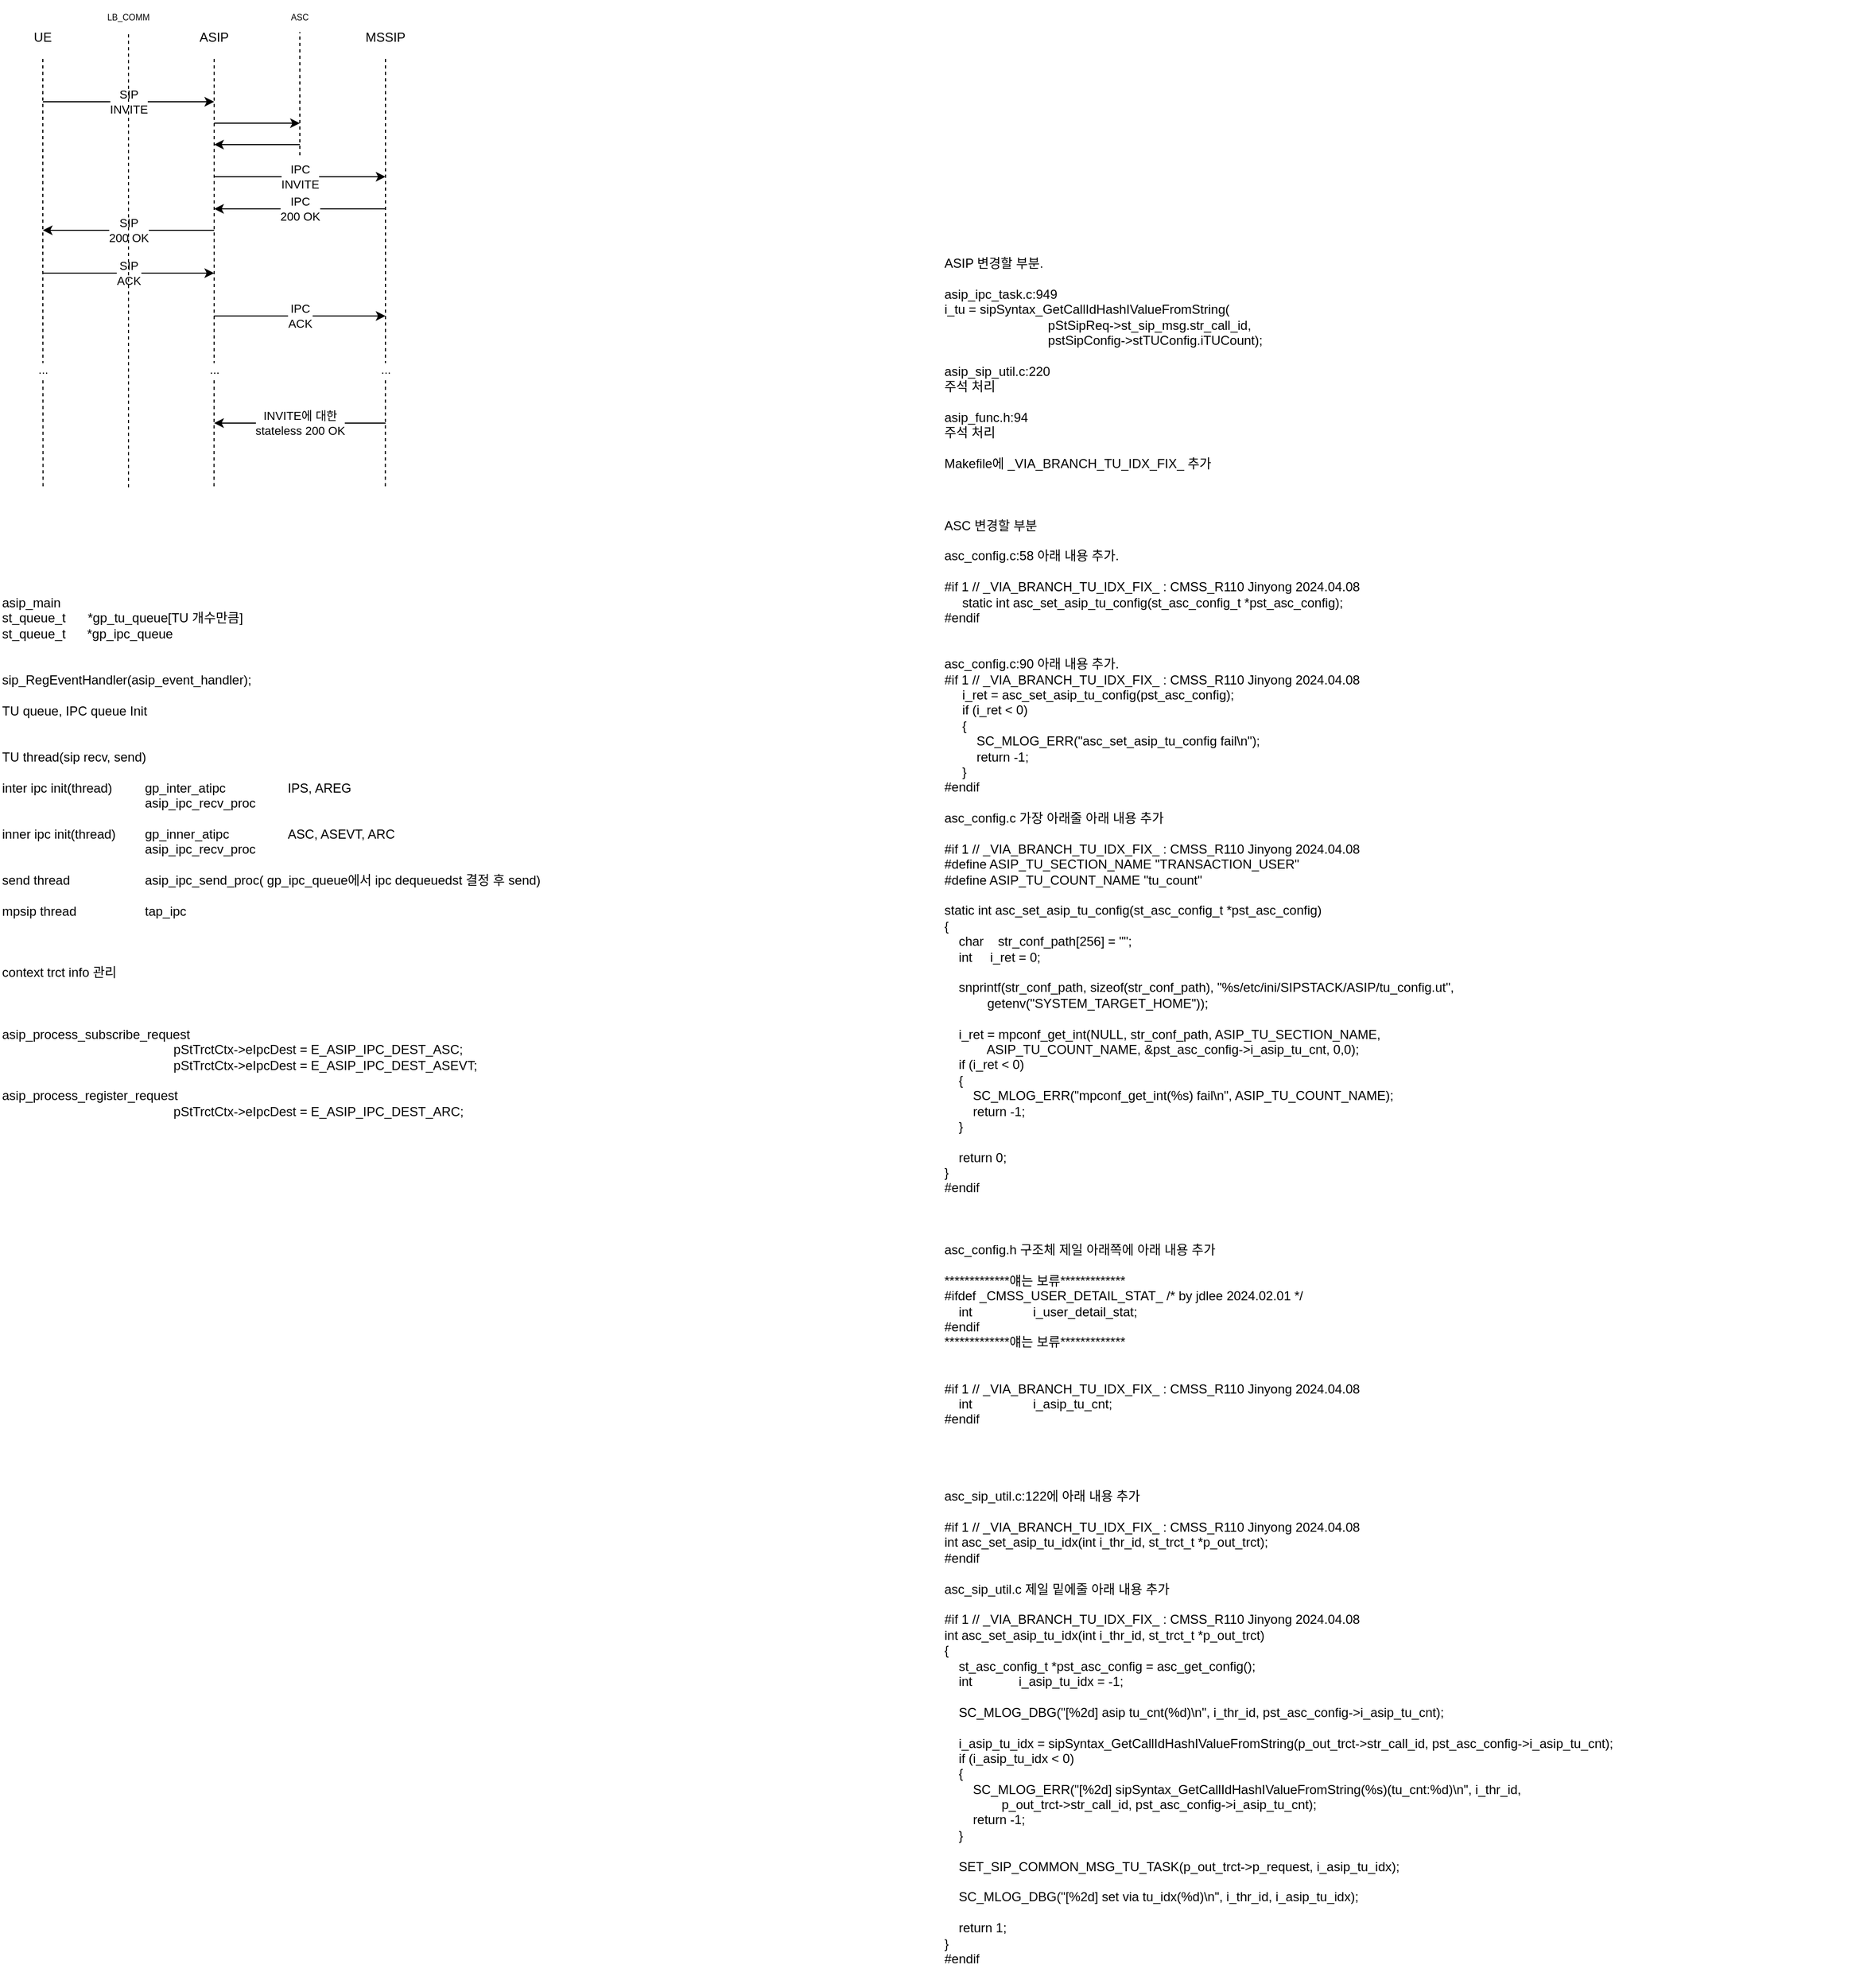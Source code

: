 <mxfile version="24.7.0" type="github">
  <diagram name="페이지-1" id="jERm6EU6h7SOklrPmQn_">
    <mxGraphModel dx="819" dy="416" grid="1" gridSize="10" guides="1" tooltips="1" connect="1" arrows="1" fold="1" page="1" pageScale="1" pageWidth="827" pageHeight="1169" math="0" shadow="0">
      <root>
        <mxCell id="0" />
        <mxCell id="1" parent="0" />
        <mxCell id="-xxbEEyrpAm4luBftfxG-4" value="..." style="edgeStyle=orthogonalEdgeStyle;rounded=0;orthogonalLoop=1;jettySize=auto;html=1;exitX=0.5;exitY=1;exitDx=0;exitDy=0;dashed=1;endArrow=none;endFill=0;" parent="1" source="-xxbEEyrpAm4luBftfxG-1" edge="1">
          <mxGeometry x="0.451" relative="1" as="geometry">
            <mxPoint x="80.222" y="480" as="targetPoint" />
            <mxPoint as="offset" />
          </mxGeometry>
        </mxCell>
        <mxCell id="-xxbEEyrpAm4luBftfxG-1" value="UE" style="text;html=1;align=center;verticalAlign=middle;whiteSpace=wrap;rounded=0;" parent="1" vertex="1">
          <mxGeometry x="40" y="40" width="80" height="40" as="geometry" />
        </mxCell>
        <mxCell id="-xxbEEyrpAm4luBftfxG-2" value="ASIP" style="text;html=1;align=center;verticalAlign=middle;whiteSpace=wrap;rounded=0;" parent="1" vertex="1">
          <mxGeometry x="200" y="40" width="80" height="40" as="geometry" />
        </mxCell>
        <mxCell id="-xxbEEyrpAm4luBftfxG-3" value="MSSIP" style="text;html=1;align=center;verticalAlign=middle;whiteSpace=wrap;rounded=0;" parent="1" vertex="1">
          <mxGeometry x="360" y="40" width="80" height="40" as="geometry" />
        </mxCell>
        <mxCell id="-xxbEEyrpAm4luBftfxG-5" value="..." style="edgeStyle=orthogonalEdgeStyle;rounded=0;orthogonalLoop=1;jettySize=auto;html=1;exitX=0.5;exitY=1;exitDx=0;exitDy=0;dashed=1;endArrow=none;endFill=0;" parent="1" source="-xxbEEyrpAm4luBftfxG-2" edge="1">
          <mxGeometry x="0.451" relative="1" as="geometry">
            <mxPoint x="239.852" y="480" as="targetPoint" />
            <mxPoint x="239.63" y="80" as="sourcePoint" />
            <mxPoint as="offset" />
          </mxGeometry>
        </mxCell>
        <mxCell id="-xxbEEyrpAm4luBftfxG-6" value="..." style="edgeStyle=orthogonalEdgeStyle;rounded=0;orthogonalLoop=1;jettySize=auto;html=1;exitX=0.5;exitY=1;exitDx=0;exitDy=0;dashed=1;endArrow=none;endFill=0;" parent="1" source="-xxbEEyrpAm4luBftfxG-3" edge="1">
          <mxGeometry x="0.451" relative="1" as="geometry">
            <mxPoint x="399.852" y="480" as="targetPoint" />
            <mxPoint x="399.63" y="80" as="sourcePoint" />
            <mxPoint as="offset" />
          </mxGeometry>
        </mxCell>
        <mxCell id="-xxbEEyrpAm4luBftfxG-7" value="SIP&lt;div&gt;INVITE&lt;/div&gt;" style="endArrow=classic;html=1;rounded=0;" parent="1" edge="1">
          <mxGeometry width="50" height="50" relative="1" as="geometry">
            <mxPoint x="80" y="120" as="sourcePoint" />
            <mxPoint x="240" y="120" as="targetPoint" />
          </mxGeometry>
        </mxCell>
        <mxCell id="-xxbEEyrpAm4luBftfxG-8" value="IPC&lt;div&gt;INVITE&lt;/div&gt;" style="endArrow=classic;html=1;rounded=0;" parent="1" edge="1">
          <mxGeometry width="50" height="50" relative="1" as="geometry">
            <mxPoint x="240" y="190" as="sourcePoint" />
            <mxPoint x="400" y="190" as="targetPoint" />
          </mxGeometry>
        </mxCell>
        <mxCell id="-xxbEEyrpAm4luBftfxG-9" value="IPC&lt;div&gt;200 OK&lt;/div&gt;" style="endArrow=classic;html=1;rounded=0;" parent="1" edge="1">
          <mxGeometry width="50" height="50" relative="1" as="geometry">
            <mxPoint x="400" y="220" as="sourcePoint" />
            <mxPoint x="240" y="220" as="targetPoint" />
          </mxGeometry>
        </mxCell>
        <mxCell id="-xxbEEyrpAm4luBftfxG-10" value="SIP&lt;div&gt;200 OK&lt;/div&gt;" style="endArrow=classic;html=1;rounded=0;" parent="1" edge="1">
          <mxGeometry width="50" height="50" relative="1" as="geometry">
            <mxPoint x="240" y="240" as="sourcePoint" />
            <mxPoint x="80" y="240" as="targetPoint" />
          </mxGeometry>
        </mxCell>
        <mxCell id="-xxbEEyrpAm4luBftfxG-11" value="SIP&lt;div&gt;ACK&lt;/div&gt;" style="endArrow=classic;html=1;rounded=0;" parent="1" edge="1">
          <mxGeometry width="50" height="50" relative="1" as="geometry">
            <mxPoint x="80" y="280" as="sourcePoint" />
            <mxPoint x="240" y="280" as="targetPoint" />
          </mxGeometry>
        </mxCell>
        <mxCell id="-xxbEEyrpAm4luBftfxG-12" value="IPC&lt;br&gt;ACK" style="endArrow=classic;html=1;rounded=0;" parent="1" edge="1">
          <mxGeometry width="50" height="50" relative="1" as="geometry">
            <mxPoint x="240" y="320" as="sourcePoint" />
            <mxPoint x="400" y="320" as="targetPoint" />
            <mxPoint as="offset" />
          </mxGeometry>
        </mxCell>
        <mxCell id="-xxbEEyrpAm4luBftfxG-14" value="INVITE에 대한&lt;br&gt;stateless 200 OK" style="endArrow=classic;html=1;rounded=0;" parent="1" edge="1">
          <mxGeometry width="50" height="50" relative="1" as="geometry">
            <mxPoint x="400" y="420" as="sourcePoint" />
            <mxPoint x="240" y="420" as="targetPoint" />
          </mxGeometry>
        </mxCell>
        <mxCell id="-xxbEEyrpAm4luBftfxG-17" value="" style="endArrow=none;dashed=1;html=1;rounded=0;" parent="1" target="-xxbEEyrpAm4luBftfxG-18" edge="1">
          <mxGeometry width="50" height="50" relative="1" as="geometry">
            <mxPoint x="160" y="480" as="sourcePoint" />
            <mxPoint x="160" y="40" as="targetPoint" />
          </mxGeometry>
        </mxCell>
        <mxCell id="-xxbEEyrpAm4luBftfxG-18" value="&lt;font style=&quot;font-size: 8px;&quot;&gt;LB_COMM&lt;/font&gt;" style="text;html=1;align=center;verticalAlign=middle;whiteSpace=wrap;rounded=0;" parent="1" vertex="1">
          <mxGeometry x="130" y="25" width="60" height="30" as="geometry" />
        </mxCell>
        <mxCell id="-xxbEEyrpAm4luBftfxG-21" value="" style="endArrow=none;dashed=1;html=1;rounded=0;" parent="1" target="-xxbEEyrpAm4luBftfxG-22" edge="1">
          <mxGeometry width="50" height="50" relative="1" as="geometry">
            <mxPoint x="320" y="170" as="sourcePoint" />
            <mxPoint x="320" y="40" as="targetPoint" />
          </mxGeometry>
        </mxCell>
        <mxCell id="-xxbEEyrpAm4luBftfxG-22" value="&lt;font style=&quot;font-size: 8px;&quot;&gt;ASC&lt;/font&gt;" style="text;html=1;align=center;verticalAlign=middle;whiteSpace=wrap;rounded=0;" parent="1" vertex="1">
          <mxGeometry x="290" y="25" width="60" height="30" as="geometry" />
        </mxCell>
        <mxCell id="-xxbEEyrpAm4luBftfxG-23" value="asip_main&lt;div&gt;st_queue_t&amp;nbsp;&lt;span style=&quot;white-space: pre;&quot;&gt;&#x9;&lt;/span&gt;*gp_tu_queue[TU 개수만큼]&lt;/div&gt;&lt;div&gt;st_queue_t&amp;nbsp; &amp;nbsp; &amp;nbsp; *gp_ipc_queue&lt;br&gt;&lt;/div&gt;&lt;div&gt;&lt;br&gt;&lt;/div&gt;&lt;div&gt;&lt;br&gt;&lt;/div&gt;&lt;div&gt;sip_RegEventHandler(asip_event_handler);&lt;/div&gt;&lt;div&gt;&lt;br&gt;&lt;/div&gt;&lt;div&gt;TU queue, IPC queue Init&lt;/div&gt;&lt;div&gt;&lt;br&gt;&lt;/div&gt;&lt;div&gt;&lt;br&gt;&lt;/div&gt;&lt;div&gt;TU thread(sip recv, send)&lt;/div&gt;&lt;div&gt;&lt;br&gt;&lt;/div&gt;&lt;div&gt;inter ipc init(thread)&lt;span style=&quot;white-space: pre;&quot;&gt;&#x9;&lt;/span&gt;&lt;span style=&quot;white-space: pre;&quot;&gt;&#x9;&lt;/span&gt;&lt;span style=&quot;background-color: initial;&quot;&gt;gp_inter_atipc&lt;span style=&quot;white-space: pre;&quot;&gt;&#x9;&lt;/span&gt;&lt;span style=&quot;white-space: pre;&quot;&gt;&#x9;&lt;/span&gt;&lt;span style=&quot;white-space: pre;&quot;&gt;&#x9;&lt;/span&gt;IPS, AREG&lt;/span&gt;&lt;/div&gt;&lt;div&gt;&lt;span style=&quot;white-space: pre;&quot;&gt;&#x9;&lt;/span&gt;&lt;span style=&quot;white-space: pre;&quot;&gt;&#x9;&lt;/span&gt;&lt;span style=&quot;white-space: pre;&quot;&gt;&#x9;&lt;/span&gt;&lt;span style=&quot;white-space: pre;&quot;&gt;&#x9;&lt;/span&gt;&lt;span style=&quot;white-space: pre;&quot;&gt;&#x9;&lt;/span&gt;asip_ipc_recv_proc&lt;br&gt;&lt;/div&gt;&lt;div&gt;&lt;br&gt;&lt;/div&gt;&lt;div&gt;inner ipc init(thread)&lt;span style=&quot;white-space: pre;&quot;&gt;&#x9;&lt;/span&gt;&lt;span style=&quot;background-color: initial;&quot;&gt;gp_inner_atipc&lt;span style=&quot;white-space: pre;&quot;&gt;&lt;span style=&quot;white-space: pre;&quot;&gt;&#x9;&lt;/span&gt;&#x9;&lt;/span&gt;ASC, ASEVT, ARC&lt;/span&gt;&lt;/div&gt;&lt;div&gt;&lt;span style=&quot;background-color: initial;&quot;&gt;&lt;span style=&quot;white-space: pre;&quot;&gt;&#x9;&lt;/span&gt;&lt;span style=&quot;white-space: pre;&quot;&gt;&#x9;&lt;/span&gt;&lt;span style=&quot;white-space: pre;&quot;&gt;&#x9;&lt;/span&gt;&lt;span style=&quot;white-space: pre;&quot;&gt;&#x9;&lt;/span&gt;&lt;span style=&quot;white-space: pre;&quot;&gt;&#x9;&lt;/span&gt;&lt;/span&gt;&lt;span style=&quot;background-color: initial;&quot;&gt;asip_ipc_recv_proc&lt;/span&gt;&lt;/div&gt;&lt;div&gt;&lt;span style=&quot;background-color: initial;&quot;&gt;&lt;br&gt;&lt;/span&gt;&lt;/div&gt;&lt;div&gt;send thread&lt;span style=&quot;white-space: pre;&quot;&gt;&#x9;&lt;/span&gt;&lt;span style=&quot;white-space: pre;&quot;&gt;&#x9;&lt;/span&gt;&lt;span style=&quot;white-space: pre;&quot;&gt;&#x9;&lt;/span&gt;asip_ipc_send_proc( gp_ipc_queue에서 ipc dequeuedst 결정 후 send)&lt;/div&gt;&lt;div&gt;&lt;br&gt;&lt;/div&gt;&lt;div&gt;mpsip thread&lt;span style=&quot;white-space: pre;&quot;&gt;&#x9;&lt;/span&gt;&lt;span style=&quot;white-space: pre;&quot;&gt;&#x9;&lt;/span&gt;&lt;span style=&quot;white-space: pre;&quot;&gt;&#x9;&lt;/span&gt;tap_ipc&lt;/div&gt;&lt;div&gt;&lt;br&gt;&lt;/div&gt;&lt;div&gt;&lt;br&gt;&lt;/div&gt;&lt;div&gt;&lt;br&gt;&lt;/div&gt;&lt;div&gt;&lt;div&gt;context trct info 관리&lt;/div&gt;&lt;div&gt;&lt;br&gt;&lt;/div&gt;&lt;div&gt;&lt;br&gt;&lt;/div&gt;&lt;div&gt;&lt;br&gt;&lt;/div&gt;&lt;div&gt;asip_process_subscribe_request&lt;/div&gt;&lt;div&gt;&lt;span style=&quot;white-space: normal;&quot;&gt;&lt;span style=&quot;white-space:pre&quot;&gt;&#x9;&#x9;&#x9;&#x9;&#x9;&#x9;&lt;/span&gt;pStTrctCtx-&amp;gt;eIpcDest = E_ASIP_IPC_DEST_ASC;&lt;/span&gt;&lt;/div&gt;&lt;div&gt;&lt;span style=&quot;white-space: normal;&quot;&gt;&lt;span style=&quot;white-space:pre&quot;&gt;&#x9;&#x9;&#x9;&#x9;&#x9;&#x9;&lt;/span&gt;pStTrctCtx-&amp;gt;eIpcDest = E_ASIP_IPC_DEST_ASEVT;&lt;/span&gt;&lt;/div&gt;&lt;div&gt;&lt;br&gt;&lt;/div&gt;&lt;div&gt;asip_process_register_request&lt;/div&gt;&lt;div&gt;&lt;span style=&quot;white-space: normal;&quot;&gt;&lt;span style=&quot;white-space:pre&quot;&gt;&#x9;&#x9;&#x9;&#x9;&#x9;&#x9;&lt;/span&gt;pStTrctCtx-&amp;gt;eIpcDest = E_ASIP_IPC_DEST_ARC;&lt;/span&gt;&lt;/div&gt;&lt;/div&gt;" style="text;html=1;align=left;verticalAlign=middle;whiteSpace=wrap;rounded=0;" parent="1" vertex="1">
          <mxGeometry x="40" y="580" width="740" height="490" as="geometry" />
        </mxCell>
        <mxCell id="natQGp7i5dKwuM6wu0ns-1" value="" style="endArrow=classic;html=1;rounded=0;" parent="1" edge="1">
          <mxGeometry width="50" height="50" relative="1" as="geometry">
            <mxPoint x="240" y="140" as="sourcePoint" />
            <mxPoint x="320" y="140" as="targetPoint" />
          </mxGeometry>
        </mxCell>
        <mxCell id="natQGp7i5dKwuM6wu0ns-2" value="" style="endArrow=classic;html=1;rounded=0;" parent="1" edge="1">
          <mxGeometry width="50" height="50" relative="1" as="geometry">
            <mxPoint x="320" y="160" as="sourcePoint" />
            <mxPoint x="240" y="160" as="targetPoint" />
          </mxGeometry>
        </mxCell>
        <mxCell id="njt-XvpD4ycFIvdSzMIy-1" value="&lt;div&gt;&lt;br&gt;&lt;/div&gt;&lt;div&gt;ASIP 변경할 부분.&lt;/div&gt;&lt;div&gt;&lt;br&gt;&lt;/div&gt;&lt;div&gt;asip_ipc_task.c:949&lt;/div&gt;&lt;div&gt;i_tu = sipSyntax_GetCallIdHashIValueFromString(&lt;/div&gt;&lt;div&gt;&amp;nbsp; &amp;nbsp; &amp;nbsp; &amp;nbsp; &amp;nbsp; &amp;nbsp; &amp;nbsp; &amp;nbsp; &amp;nbsp; &amp;nbsp; &amp;nbsp; &amp;nbsp; &amp;nbsp; &amp;nbsp; &amp;nbsp;pStSipReq-&amp;gt;st_sip_msg.str_call_id,&lt;/div&gt;&lt;div&gt;&amp;nbsp; &amp;nbsp; &amp;nbsp; &amp;nbsp; &amp;nbsp; &amp;nbsp; &amp;nbsp; &amp;nbsp; &amp;nbsp; &amp;nbsp; &amp;nbsp; &amp;nbsp; &amp;nbsp; &amp;nbsp; &amp;nbsp;pstSipConfig-&amp;gt;stTUConfig.iTUCount);&lt;/div&gt;&lt;div&gt;&lt;br&gt;&lt;/div&gt;&lt;div&gt;asip_sip_util.c:220&lt;/div&gt;&lt;div&gt;주석 처리&lt;/div&gt;&lt;div&gt;&lt;br&gt;&lt;/div&gt;&lt;div&gt;asip_func.h:94&lt;/div&gt;&lt;div&gt;주석 처리&lt;/div&gt;&lt;div&gt;&lt;br&gt;&lt;/div&gt;&lt;div&gt;Makefile에 _VIA_BRANCH_TU_IDX_FIX_ 추가&lt;/div&gt;&lt;div&gt;&lt;br&gt;&lt;/div&gt;&lt;div&gt;&lt;br&gt;&lt;/div&gt;&lt;div&gt;&lt;br&gt;&lt;/div&gt;&lt;div&gt;ASC 변경할 부분&lt;/div&gt;&lt;div&gt;&lt;br&gt;&lt;/div&gt;&lt;div&gt;asc_config.c:58 아래 내용 추가.&lt;/div&gt;&lt;div&gt;&lt;br&gt;&lt;/div&gt;&lt;div&gt;#if 1 // _VIA_BRANCH_TU_IDX_FIX_ : CMSS_R110 Jinyong 2024.04.08&lt;/div&gt;&lt;div&gt;&amp;nbsp; &amp;nbsp; &amp;nbsp;static int asc_set_asip_tu_config(st_asc_config_t *pst_asc_config);&lt;/div&gt;&lt;div&gt;#endif&lt;/div&gt;&lt;div&gt;&lt;br&gt;&lt;/div&gt;&lt;div&gt;&lt;br&gt;&lt;/div&gt;&lt;div&gt;asc_config.c:90 아래 내용 추가.&lt;/div&gt;&lt;div&gt;#if 1 // _VIA_BRANCH_TU_IDX_FIX_ : CMSS_R110 Jinyong 2024.04.08&lt;/div&gt;&lt;div&gt;&amp;nbsp; &amp;nbsp; &amp;nbsp;i_ret = asc_set_asip_tu_config(pst_asc_config);&lt;/div&gt;&lt;div&gt;&amp;nbsp; &amp;nbsp; &amp;nbsp;if (i_ret &amp;lt; 0)&lt;/div&gt;&lt;div&gt;&amp;nbsp; &amp;nbsp; &amp;nbsp;{&lt;/div&gt;&lt;div&gt;&amp;nbsp; &amp;nbsp; &amp;nbsp; &amp;nbsp; &amp;nbsp;SC_MLOG_ERR(&quot;asc_set_asip_tu_config fail\n&quot;);&lt;/div&gt;&lt;div&gt;&amp;nbsp; &amp;nbsp; &amp;nbsp; &amp;nbsp; &amp;nbsp;return -1;&lt;/div&gt;&lt;div&gt;&amp;nbsp; &amp;nbsp; &amp;nbsp;}&lt;/div&gt;&lt;div&gt;#endif&lt;/div&gt;&lt;div&gt;&lt;br&gt;&lt;/div&gt;&lt;div&gt;asc_config.c 가장 아래줄 아래 내용 추가&lt;/div&gt;&lt;div&gt;&lt;br&gt;&lt;/div&gt;&lt;div&gt;#if 1 // _VIA_BRANCH_TU_IDX_FIX_ : CMSS_R110 Jinyong 2024.04.08&lt;/div&gt;&lt;div&gt;#define ASIP_TU_SECTION_NAME &quot;TRANSACTION_USER&quot;&lt;/div&gt;&lt;div&gt;#define ASIP_TU_COUNT_NAME &quot;tu_count&quot;&lt;/div&gt;&lt;div&gt;&lt;br&gt;&lt;/div&gt;&lt;div&gt;static int asc_set_asip_tu_config(st_asc_config_t *pst_asc_config)&lt;/div&gt;&lt;div&gt;{&lt;/div&gt;&lt;div&gt;&amp;nbsp; &amp;nbsp; char&amp;nbsp; &amp;nbsp; str_conf_path[256] = &quot;&quot;;&lt;/div&gt;&lt;div&gt;&amp;nbsp; &amp;nbsp; int&amp;nbsp; &amp;nbsp; &amp;nbsp;i_ret = 0;&lt;/div&gt;&lt;div&gt;&lt;br&gt;&lt;/div&gt;&lt;div&gt;&amp;nbsp; &amp;nbsp; snprintf(str_conf_path, sizeof(str_conf_path), &quot;%s/etc/ini/SIPSTACK/ASIP/tu_config.ut&quot;,&lt;/div&gt;&lt;div&gt;&amp;nbsp; &amp;nbsp; &amp;nbsp; &amp;nbsp; &amp;nbsp; &amp;nbsp; getenv(&quot;SYSTEM_TARGET_HOME&quot;));&lt;/div&gt;&lt;div&gt;&lt;br&gt;&lt;/div&gt;&lt;div&gt;&amp;nbsp; &amp;nbsp; i_ret = mpconf_get_int(NULL, str_conf_path, ASIP_TU_SECTION_NAME,&lt;/div&gt;&lt;div&gt;&amp;nbsp; &amp;nbsp; &amp;nbsp; &amp;nbsp; &amp;nbsp; &amp;nbsp; ASIP_TU_COUNT_NAME, &amp;amp;pst_asc_config-&amp;gt;i_asip_tu_cnt, 0,0);&lt;/div&gt;&lt;div&gt;&amp;nbsp; &amp;nbsp; if (i_ret &amp;lt; 0)&lt;/div&gt;&lt;div&gt;&amp;nbsp; &amp;nbsp; {&lt;/div&gt;&lt;div&gt;&amp;nbsp; &amp;nbsp; &amp;nbsp; &amp;nbsp; SC_MLOG_ERR(&quot;mpconf_get_int(%s) fail\n&quot;, ASIP_TU_COUNT_NAME);&lt;/div&gt;&lt;div&gt;&amp;nbsp; &amp;nbsp; &amp;nbsp; &amp;nbsp; return -1;&lt;/div&gt;&lt;div&gt;&amp;nbsp; &amp;nbsp; }&lt;/div&gt;&lt;div&gt;&lt;br&gt;&lt;/div&gt;&lt;div&gt;&amp;nbsp; &amp;nbsp; return 0;&lt;/div&gt;&lt;div&gt;}&lt;/div&gt;&lt;div&gt;#endif&lt;/div&gt;&lt;div&gt;&lt;br&gt;&lt;/div&gt;&lt;div&gt;&lt;br&gt;&lt;/div&gt;&lt;div&gt;&lt;br&gt;&lt;/div&gt;&lt;div&gt;asc_config.h 구조체 제일 아래쪽에 아래 내용 추가&lt;/div&gt;&lt;div&gt;&lt;br&gt;&lt;/div&gt;&lt;div&gt;*************얘는 보류*************&lt;/div&gt;&lt;div&gt;#ifdef _CMSS_USER_DETAIL_STAT_ /* by jdlee 2024.02.01 */&lt;/div&gt;&lt;div&gt;&amp;nbsp; &amp;nbsp; int&amp;nbsp; &amp;nbsp; &amp;nbsp; &amp;nbsp; &amp;nbsp; &amp;nbsp; &amp;nbsp; &amp;nbsp; &amp;nbsp;i_user_detail_stat;&lt;/div&gt;&lt;div&gt;#endif&lt;/div&gt;&lt;div&gt;*************얘는 보류*************&lt;/div&gt;&lt;div&gt;&lt;br&gt;&lt;/div&gt;&lt;div&gt;&lt;br&gt;&lt;/div&gt;&lt;div&gt;#if 1 // _VIA_BRANCH_TU_IDX_FIX_ : CMSS_R110 Jinyong 2024.04.08&lt;/div&gt;&lt;div&gt;&amp;nbsp; &amp;nbsp; int&amp;nbsp; &amp;nbsp; &amp;nbsp; &amp;nbsp; &amp;nbsp; &amp;nbsp; &amp;nbsp; &amp;nbsp; &amp;nbsp;i_asip_tu_cnt;&lt;/div&gt;&lt;div&gt;#endif&lt;/div&gt;&lt;div&gt;&lt;br&gt;&lt;/div&gt;&lt;div&gt;&lt;br&gt;&lt;/div&gt;&lt;div&gt;&lt;br&gt;&lt;/div&gt;&lt;div&gt;&lt;br&gt;&lt;/div&gt;&lt;div&gt;asc_sip_util.c:122에 아래 내용 추가&lt;/div&gt;&lt;div&gt;&lt;br&gt;&lt;/div&gt;&lt;div&gt;#if 1 // _VIA_BRANCH_TU_IDX_FIX_ : CMSS_R110 Jinyong 2024.04.08&lt;/div&gt;&lt;div&gt;int asc_set_asip_tu_idx(int i_thr_id, st_trct_t *p_out_trct);&lt;/div&gt;&lt;div&gt;#endif&lt;/div&gt;&lt;div&gt;&lt;br&gt;&lt;/div&gt;&lt;div&gt;asc_sip_util.c 제일 밑에줄 아래 내용 추가&lt;/div&gt;&lt;div&gt;&lt;br&gt;&lt;/div&gt;&lt;div&gt;#if 1 // _VIA_BRANCH_TU_IDX_FIX_ : CMSS_R110 Jinyong 2024.04.08&lt;/div&gt;&lt;div&gt;int asc_set_asip_tu_idx(int i_thr_id, st_trct_t *p_out_trct)&lt;/div&gt;&lt;div&gt;{&lt;/div&gt;&lt;div&gt;&amp;nbsp; &amp;nbsp; st_asc_config_t *pst_asc_config = asc_get_config();&lt;/div&gt;&lt;div&gt;&amp;nbsp; &amp;nbsp; int&amp;nbsp; &amp;nbsp; &amp;nbsp; &amp;nbsp; &amp;nbsp; &amp;nbsp; &amp;nbsp;i_asip_tu_idx = -1;&lt;/div&gt;&lt;div&gt;&lt;br&gt;&lt;/div&gt;&lt;div&gt;&amp;nbsp; &amp;nbsp; SC_MLOG_DBG(&quot;[%2d] asip tu_cnt(%d)\n&quot;, i_thr_id, pst_asc_config-&amp;gt;i_asip_tu_cnt);&lt;/div&gt;&lt;div&gt;&lt;br&gt;&lt;/div&gt;&lt;div&gt;&amp;nbsp; &amp;nbsp; i_asip_tu_idx = sipSyntax_GetCallIdHashIValueFromString(p_out_trct-&amp;gt;str_call_id, pst_asc_config-&amp;gt;i_asip_tu_cnt);&lt;/div&gt;&lt;div&gt;&amp;nbsp; &amp;nbsp; if (i_asip_tu_idx &amp;lt; 0)&lt;/div&gt;&lt;div&gt;&amp;nbsp; &amp;nbsp; {&lt;/div&gt;&lt;div&gt;&amp;nbsp; &amp;nbsp; &amp;nbsp; &amp;nbsp; SC_MLOG_ERR(&quot;[%2d] sipSyntax_GetCallIdHashIValueFromString(%s)(tu_cnt:%d)\n&quot;, i_thr_id,&lt;/div&gt;&lt;div&gt;&amp;nbsp; &amp;nbsp; &amp;nbsp; &amp;nbsp; &amp;nbsp; &amp;nbsp; &amp;nbsp; &amp;nbsp; p_out_trct-&amp;gt;str_call_id, pst_asc_config-&amp;gt;i_asip_tu_cnt);&lt;/div&gt;&lt;div&gt;&amp;nbsp; &amp;nbsp; &amp;nbsp; &amp;nbsp; return -1;&lt;/div&gt;&lt;div&gt;&amp;nbsp; &amp;nbsp; }&lt;/div&gt;&lt;div&gt;&lt;br&gt;&lt;/div&gt;&lt;div&gt;&amp;nbsp; &amp;nbsp; SET_SIP_COMMON_MSG_TU_TASK(p_out_trct-&amp;gt;p_request, i_asip_tu_idx);&lt;/div&gt;&lt;div&gt;&lt;br&gt;&lt;/div&gt;&lt;div&gt;&amp;nbsp; &amp;nbsp; SC_MLOG_DBG(&quot;[%2d] set via tu_idx(%d)\n&quot;, i_thr_id, i_asip_tu_idx);&lt;/div&gt;&lt;div&gt;&lt;br&gt;&lt;/div&gt;&lt;div&gt;&amp;nbsp; &amp;nbsp; return 1;&lt;/div&gt;&lt;div&gt;}&lt;/div&gt;&lt;div&gt;#endif&lt;/div&gt;" style="text;html=1;align=left;verticalAlign=middle;whiteSpace=wrap;rounded=0;" vertex="1" parent="1">
          <mxGeometry x="920" y="230" width="870" height="1650" as="geometry" />
        </mxCell>
      </root>
    </mxGraphModel>
  </diagram>
</mxfile>
